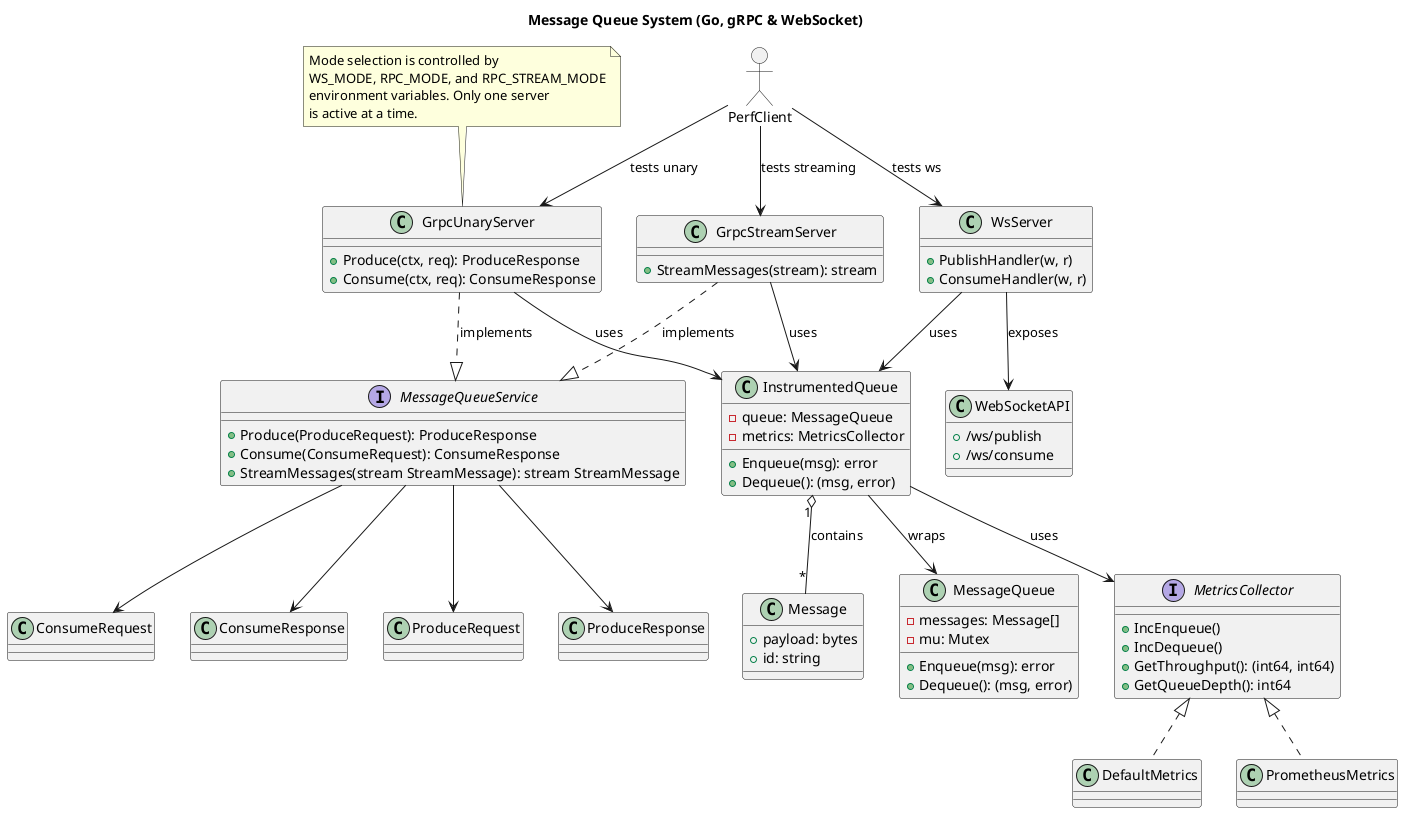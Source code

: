 @startuml
allowmixing
title Message Queue System (Go, gRPC & WebSocket)

' Message struct
class Message {
    + payload: bytes
    + id: string
}

' MessageQueue struct
class MessageQueue {
    - messages: Message[]
    - mu: Mutex
    + Enqueue(msg): error
    + Dequeue(): (msg, error)
}

' InstrumentedQueue struct
class InstrumentedQueue {
    - queue: MessageQueue
    - metrics: MetricsCollector
    + Enqueue(msg): error
    + Dequeue(): (msg, error)
}

' MetricsCollector interface and implementations
interface MetricsCollector {
    + IncEnqueue()
    + IncDequeue()
    + GetThroughput(): (int64, int64)
    + GetQueueDepth(): int64
}
class DefaultMetrics
class PrometheusMetrics

MetricsCollector <|.. DefaultMetrics
MetricsCollector <|.. PrometheusMetrics

InstrumentedQueue --> MessageQueue : wraps
InstrumentedQueue --> MetricsCollector : uses

' GrpcUnaryServer struct (gRPC unary)
class GrpcUnaryServer {
    + Produce(ctx, req): ProduceResponse
    + Consume(ctx, req): ConsumeResponse
}

' GrpcStreamServer struct (gRPC streaming)
class GrpcStreamServer {
    + StreamMessages(stream): stream
}

' WsServer struct (implements WebSocket API)
class WsServer {
    + PublishHandler(w, r)
    + ConsumeHandler(w, r)
}

' PerfClient (external actor)
actor PerfClient

' Protobuf/gRPC service interface
interface MessageQueueService {
    + Produce(ProduceRequest): ProduceResponse
    + Consume(ConsumeRequest): ConsumeResponse
    + StreamMessages(stream StreamMessage): stream StreamMessage
}

' WebSocket endpoints
class WebSocketAPI {
    + /ws/publish
    + /ws/consume
}

GrpcUnaryServer --> InstrumentedQueue : uses
GrpcStreamServer --> InstrumentedQueue : uses
WsServer --> InstrumentedQueue : uses
InstrumentedQueue "1" o-- "*" Message : contains
GrpcUnaryServer ..|> MessageQueueService : implements
GrpcStreamServer ..|> MessageQueueService : implements
MessageQueueService --> ProduceRequest
MessageQueueService --> ProduceResponse
MessageQueueService --> ConsumeRequest
MessageQueueService --> ConsumeResponse

WsServer --> WebSocketAPI : exposes

PerfClient --> GrpcUnaryServer : tests unary
PerfClient --> GrpcStreamServer : tests streaming
PerfClient --> WsServer : tests ws

note top of GrpcUnaryServer
Mode selection is controlled by
WS_MODE, RPC_MODE, and RPC_STREAM_MODE
environment variables. Only one server
is active at a time.
end note

@enduml